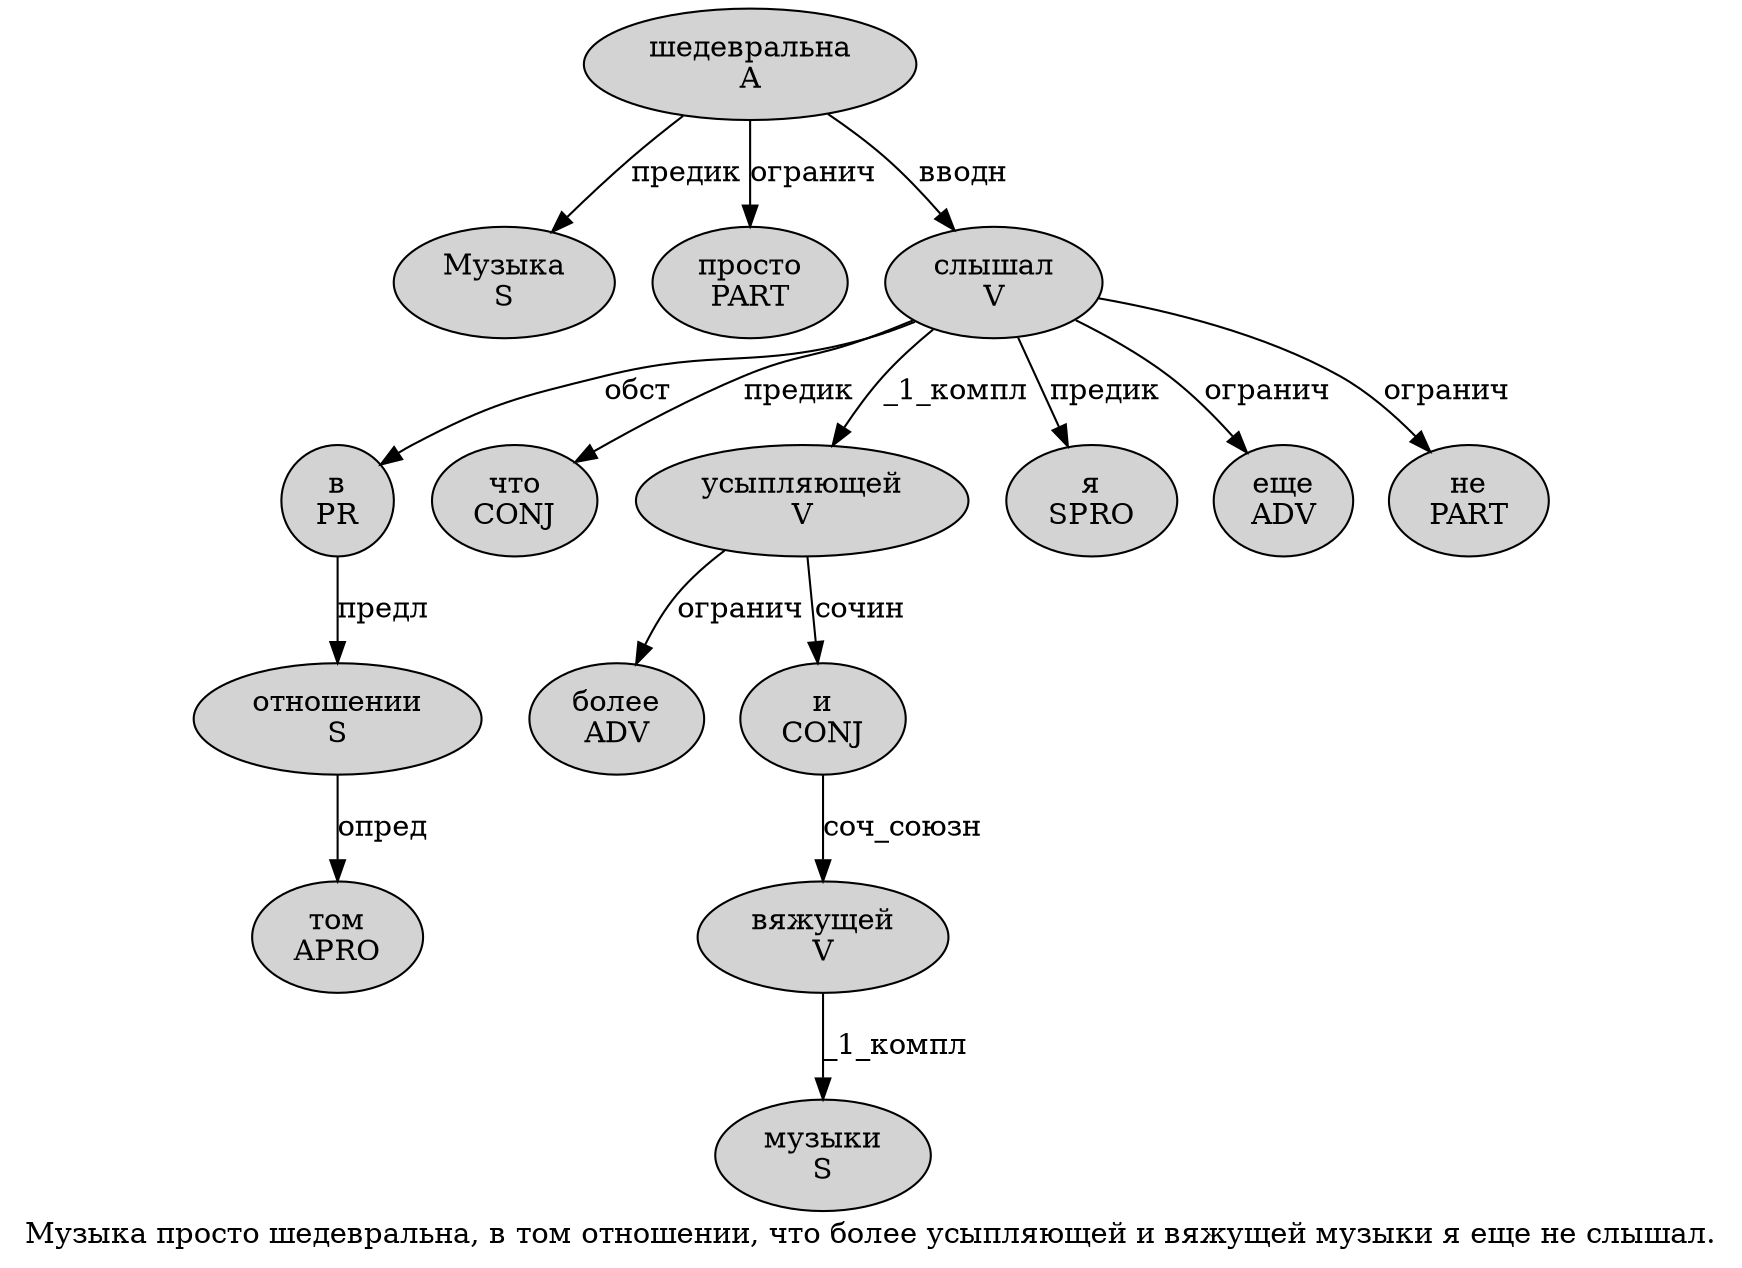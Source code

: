 digraph SENTENCE_2830 {
	graph [label="Музыка просто шедевральна, в том отношении, что более усыпляющей и вяжущей музыки я еще не слышал."]
	node [style=filled]
		0 [label="Музыка
S" color="" fillcolor=lightgray penwidth=1 shape=ellipse]
		1 [label="просто
PART" color="" fillcolor=lightgray penwidth=1 shape=ellipse]
		2 [label="шедевральна
A" color="" fillcolor=lightgray penwidth=1 shape=ellipse]
		4 [label="в
PR" color="" fillcolor=lightgray penwidth=1 shape=ellipse]
		5 [label="том
APRO" color="" fillcolor=lightgray penwidth=1 shape=ellipse]
		6 [label="отношении
S" color="" fillcolor=lightgray penwidth=1 shape=ellipse]
		8 [label="что
CONJ" color="" fillcolor=lightgray penwidth=1 shape=ellipse]
		9 [label="более
ADV" color="" fillcolor=lightgray penwidth=1 shape=ellipse]
		10 [label="усыпляющей
V" color="" fillcolor=lightgray penwidth=1 shape=ellipse]
		11 [label="и
CONJ" color="" fillcolor=lightgray penwidth=1 shape=ellipse]
		12 [label="вяжущей
V" color="" fillcolor=lightgray penwidth=1 shape=ellipse]
		13 [label="музыки
S" color="" fillcolor=lightgray penwidth=1 shape=ellipse]
		14 [label="я
SPRO" color="" fillcolor=lightgray penwidth=1 shape=ellipse]
		15 [label="еще
ADV" color="" fillcolor=lightgray penwidth=1 shape=ellipse]
		16 [label="не
PART" color="" fillcolor=lightgray penwidth=1 shape=ellipse]
		17 [label="слышал
V" color="" fillcolor=lightgray penwidth=1 shape=ellipse]
			4 -> 6 [label="предл"]
			11 -> 12 [label="соч_союзн"]
			2 -> 0 [label="предик"]
			2 -> 1 [label="огранич"]
			2 -> 17 [label="вводн"]
			12 -> 13 [label="_1_компл"]
			10 -> 9 [label="огранич"]
			10 -> 11 [label="сочин"]
			6 -> 5 [label="опред"]
			17 -> 4 [label="обст"]
			17 -> 8 [label="предик"]
			17 -> 10 [label="_1_компл"]
			17 -> 14 [label="предик"]
			17 -> 15 [label="огранич"]
			17 -> 16 [label="огранич"]
}
